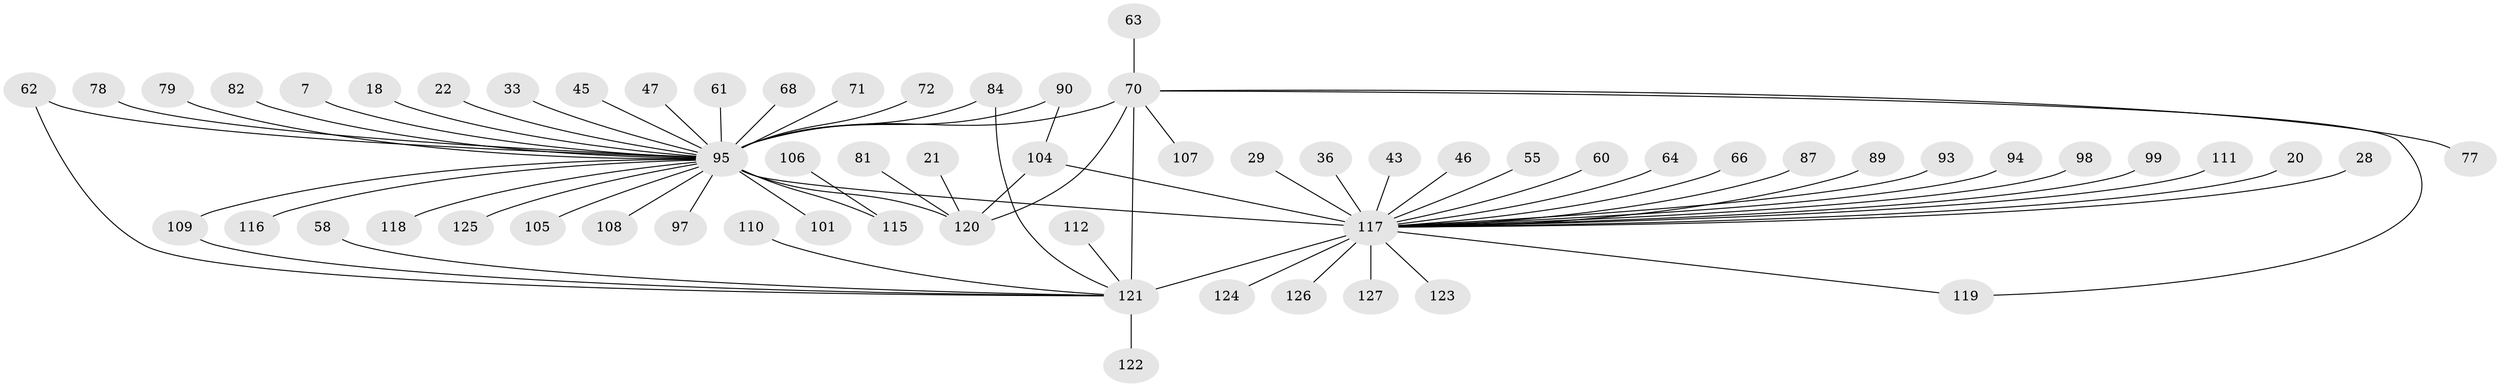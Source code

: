 // original degree distribution, {41: 0.007874015748031496, 16: 0.007874015748031496, 6: 0.015748031496062992, 2: 0.23622047244094488, 3: 0.09448818897637795, 8: 0.007874015748031496, 1: 0.5039370078740157, 9: 0.007874015748031496, 5: 0.031496062992125984, 10: 0.015748031496062992, 7: 0.007874015748031496, 4: 0.05511811023622047, 13: 0.007874015748031496}
// Generated by graph-tools (version 1.1) at 2025/47/03/09/25 04:47:25]
// undirected, 63 vertices, 70 edges
graph export_dot {
graph [start="1"]
  node [color=gray90,style=filled];
  7;
  18;
  20;
  21;
  22;
  28;
  29;
  33;
  36 [super="+4"];
  43;
  45;
  46;
  47;
  55;
  58;
  60;
  61;
  62;
  63;
  64;
  66;
  68;
  70 [super="+16+24"];
  71;
  72;
  77 [super="+39"];
  78 [super="+50+19"];
  79;
  81;
  82 [super="+42"];
  84;
  87;
  89 [super="+41+86+54"];
  90 [super="+83"];
  93;
  94;
  95 [super="+69+92"];
  97;
  98;
  99;
  101 [super="+65"];
  104 [super="+53"];
  105;
  106;
  107;
  108;
  109 [super="+85"];
  110;
  111 [super="+80"];
  112;
  115 [super="+91"];
  116 [super="+114"];
  117 [super="+56+100"];
  118;
  119 [super="+13+103"];
  120 [super="+102+17"];
  121 [super="+113+96"];
  122;
  123;
  124;
  125 [super="+74"];
  126;
  127;
  7 -- 95;
  18 -- 95;
  20 -- 117;
  21 -- 120;
  22 -- 95;
  28 -- 117;
  29 -- 117;
  33 -- 95;
  36 -- 117;
  43 -- 117;
  45 -- 95;
  46 -- 117;
  47 -- 95;
  55 -- 117;
  58 -- 121;
  60 -- 117;
  61 -- 95;
  62 -- 95;
  62 -- 121;
  63 -- 70;
  64 -- 117;
  66 -- 117;
  68 -- 95;
  70 -- 107;
  70 -- 77;
  70 -- 120 [weight=3];
  70 -- 119;
  70 -- 121 [weight=3];
  70 -- 95 [weight=2];
  71 -- 95;
  72 -- 95;
  78 -- 95 [weight=2];
  79 -- 95;
  81 -- 120;
  82 -- 95;
  84 -- 121;
  84 -- 95;
  87 -- 117;
  89 -- 117 [weight=2];
  90 -- 104 [weight=2];
  90 -- 95;
  93 -- 117;
  94 -- 117;
  95 -- 105;
  95 -- 115 [weight=4];
  95 -- 117 [weight=11];
  95 -- 116;
  95 -- 97;
  95 -- 101;
  95 -- 108;
  95 -- 109;
  95 -- 118;
  95 -- 125;
  95 -- 120 [weight=2];
  98 -- 117;
  99 -- 117;
  104 -- 117;
  104 -- 120;
  106 -- 115;
  109 -- 121;
  110 -- 121;
  111 -- 117 [weight=2];
  112 -- 121;
  117 -- 124;
  117 -- 119;
  117 -- 123 [weight=2];
  117 -- 126;
  117 -- 127;
  117 -- 121 [weight=4];
  121 -- 122;
}
